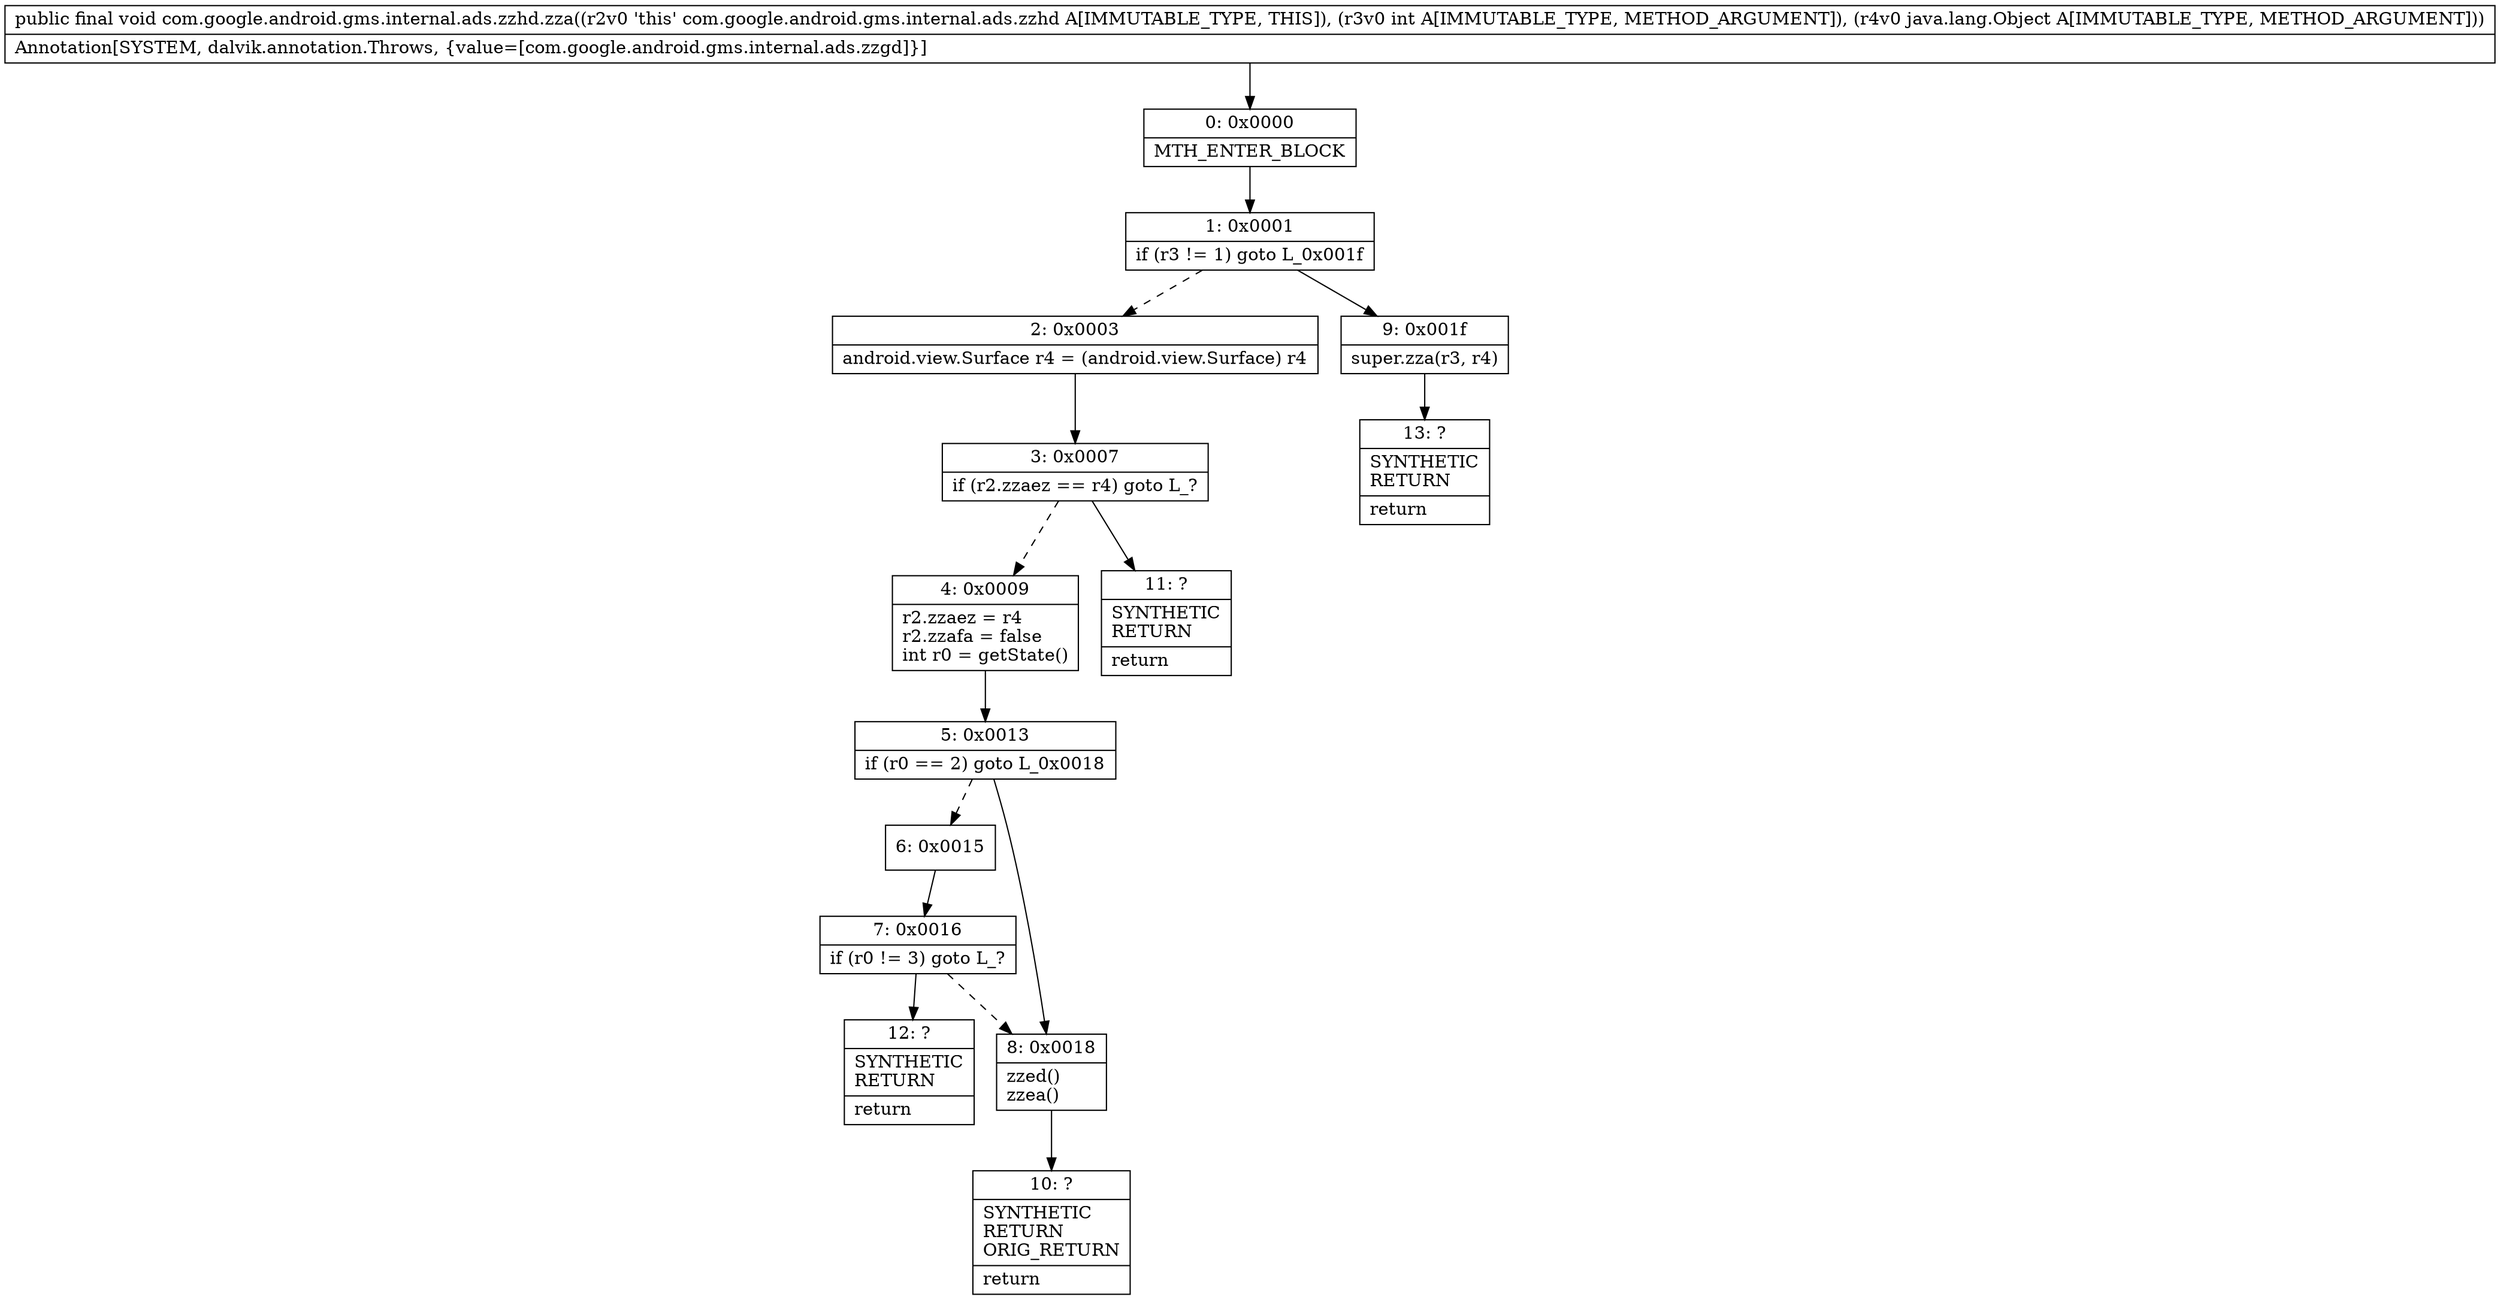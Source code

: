 digraph "CFG forcom.google.android.gms.internal.ads.zzhd.zza(ILjava\/lang\/Object;)V" {
Node_0 [shape=record,label="{0\:\ 0x0000|MTH_ENTER_BLOCK\l}"];
Node_1 [shape=record,label="{1\:\ 0x0001|if (r3 != 1) goto L_0x001f\l}"];
Node_2 [shape=record,label="{2\:\ 0x0003|android.view.Surface r4 = (android.view.Surface) r4\l}"];
Node_3 [shape=record,label="{3\:\ 0x0007|if (r2.zzaez == r4) goto L_?\l}"];
Node_4 [shape=record,label="{4\:\ 0x0009|r2.zzaez = r4\lr2.zzafa = false\lint r0 = getState()\l}"];
Node_5 [shape=record,label="{5\:\ 0x0013|if (r0 == 2) goto L_0x0018\l}"];
Node_6 [shape=record,label="{6\:\ 0x0015}"];
Node_7 [shape=record,label="{7\:\ 0x0016|if (r0 != 3) goto L_?\l}"];
Node_8 [shape=record,label="{8\:\ 0x0018|zzed()\lzzea()\l}"];
Node_9 [shape=record,label="{9\:\ 0x001f|super.zza(r3, r4)\l}"];
Node_10 [shape=record,label="{10\:\ ?|SYNTHETIC\lRETURN\lORIG_RETURN\l|return\l}"];
Node_11 [shape=record,label="{11\:\ ?|SYNTHETIC\lRETURN\l|return\l}"];
Node_12 [shape=record,label="{12\:\ ?|SYNTHETIC\lRETURN\l|return\l}"];
Node_13 [shape=record,label="{13\:\ ?|SYNTHETIC\lRETURN\l|return\l}"];
MethodNode[shape=record,label="{public final void com.google.android.gms.internal.ads.zzhd.zza((r2v0 'this' com.google.android.gms.internal.ads.zzhd A[IMMUTABLE_TYPE, THIS]), (r3v0 int A[IMMUTABLE_TYPE, METHOD_ARGUMENT]), (r4v0 java.lang.Object A[IMMUTABLE_TYPE, METHOD_ARGUMENT]))  | Annotation[SYSTEM, dalvik.annotation.Throws, \{value=[com.google.android.gms.internal.ads.zzgd]\}]\l}"];
MethodNode -> Node_0;
Node_0 -> Node_1;
Node_1 -> Node_2[style=dashed];
Node_1 -> Node_9;
Node_2 -> Node_3;
Node_3 -> Node_4[style=dashed];
Node_3 -> Node_11;
Node_4 -> Node_5;
Node_5 -> Node_6[style=dashed];
Node_5 -> Node_8;
Node_6 -> Node_7;
Node_7 -> Node_8[style=dashed];
Node_7 -> Node_12;
Node_8 -> Node_10;
Node_9 -> Node_13;
}

